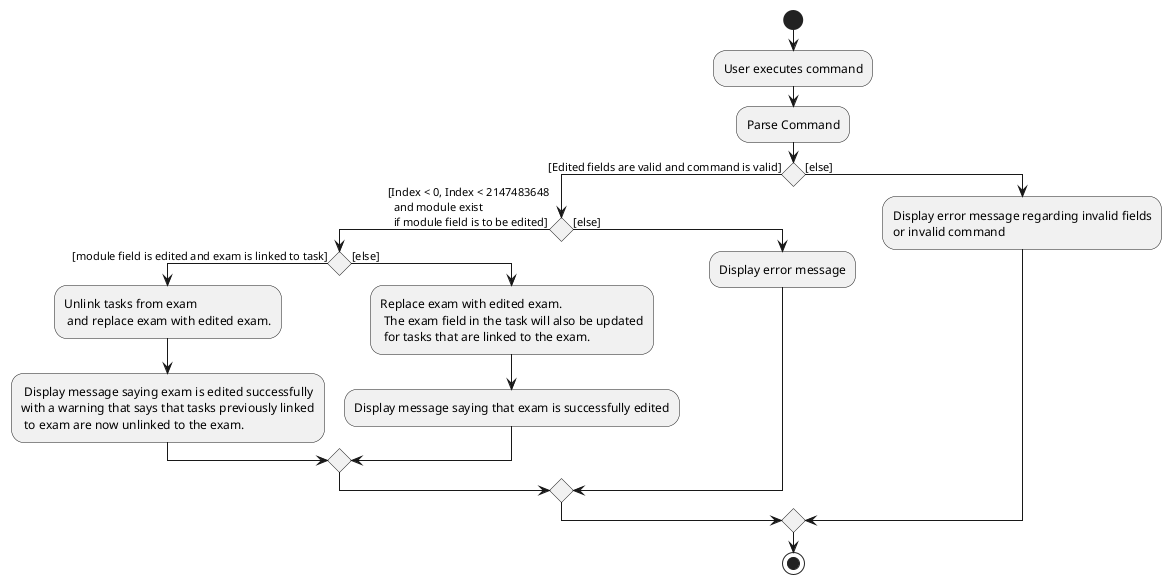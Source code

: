 @startuml
start
:User executes command;
:Parse Command;
if () then ([Edited fields are valid and command is valid])
  if () then([Index < 0, Index < 2147483648
  and module exist
  if module field is to be edited])
      if () then([module field is edited and exam is linked to task])
          :Unlink tasks from exam
           and replace exam with edited exam.;
          : Display message saying exam is edited successfully
          with a warning that says that tasks previously linked
           to exam are now unlinked to the exam.;
      else([else])
          :Replace exam with edited exam.
           The exam field in the task will also be updated
           for tasks that are linked to the exam.;
          :Display message saying that exam is successfully edited;
      endif
  else([else])
     :Display error message;
  endif
else ([else])
  :Display error message regarding invalid fields
  or invalid command;

endif

stop

@enduml
